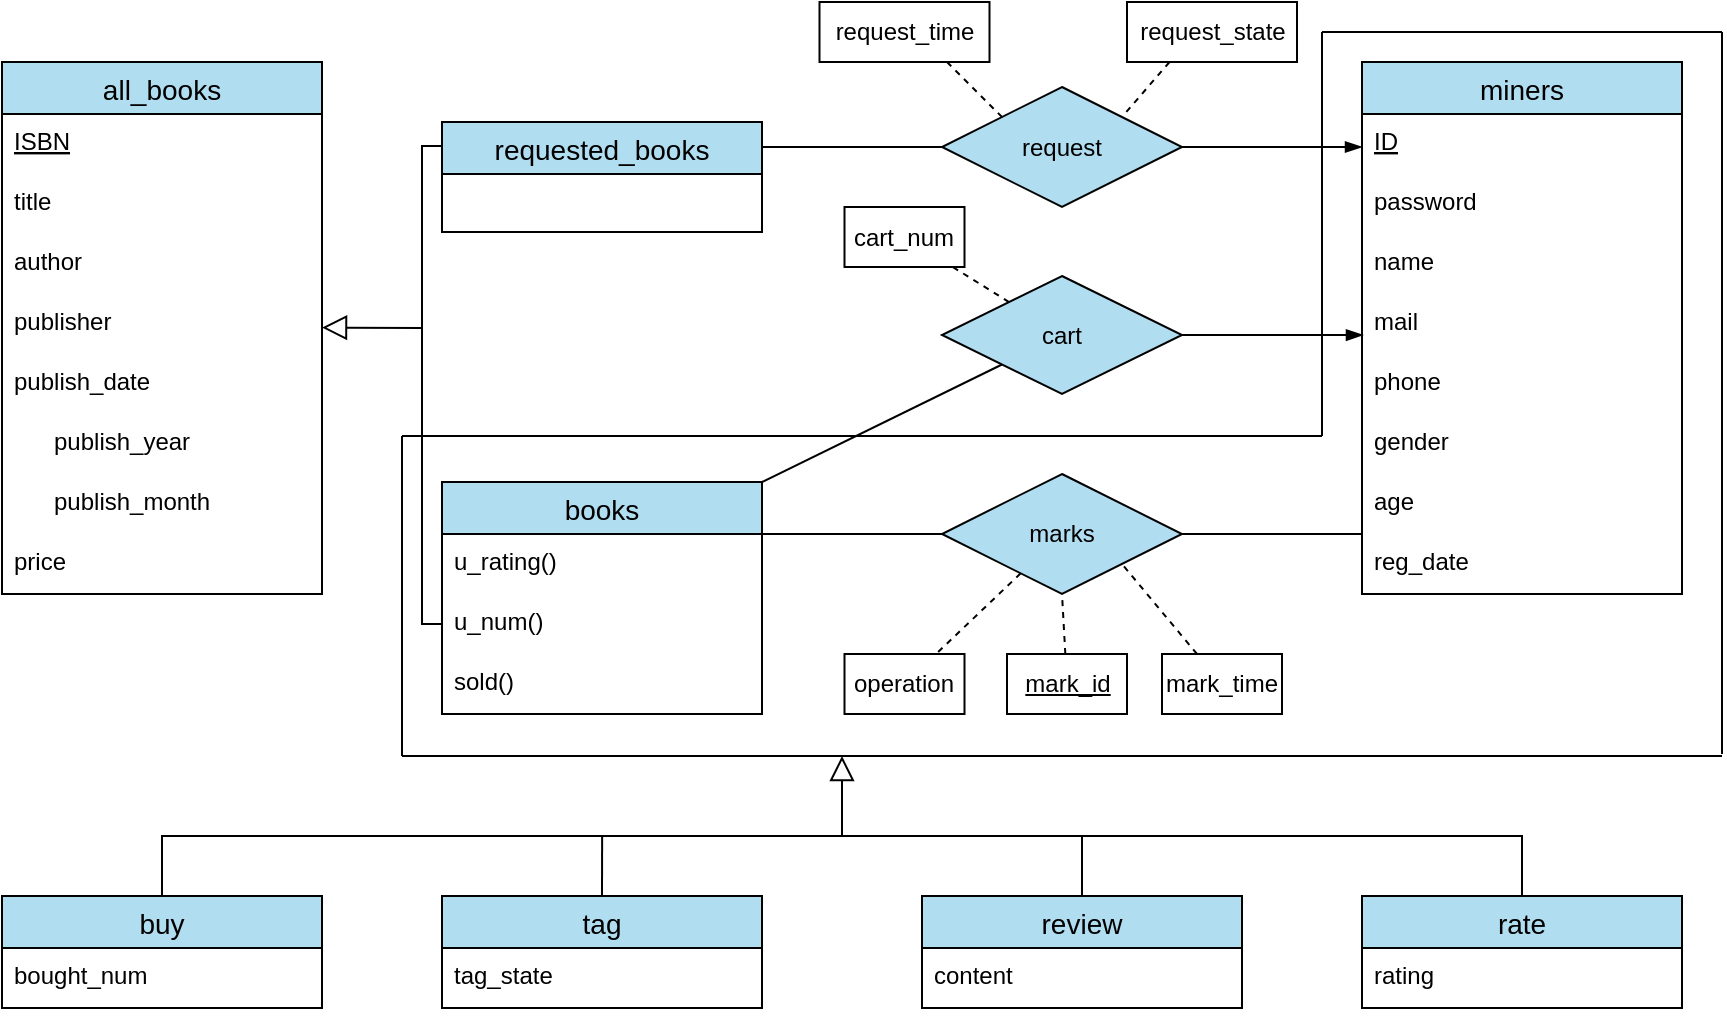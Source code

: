 <mxfile>
    <diagram id="h-iAuGnYCfHwZxnuqUmU" name="Page-1">
        <mxGraphModel dx="75" dy="44" grid="1" gridSize="10" guides="1" tooltips="1" connect="1" arrows="1" fold="1" page="1" pageScale="1" pageWidth="1169" pageHeight="827" background="none" math="0" shadow="0">
            <root>
                <mxCell id="0"/>
                <mxCell id="1" parent="0"/>
                <mxCell id="2" value="all_books" style="swimlane;fontStyle=0;childLayout=stackLayout;horizontal=1;startSize=26;horizontalStack=0;resizeParent=1;resizeParentMax=0;resizeLast=0;collapsible=1;marginBottom=0;align=center;fontSize=14;fillColor=#B1DDF0;fontColor=#000000;strokeColor=#000000;" parent="1" vertex="1">
                    <mxGeometry x="160" y="183" width="160" height="266" as="geometry"/>
                </mxCell>
                <mxCell id="3" value="ISBN" style="text;fillColor=none;spacingLeft=4;spacingRight=4;overflow=hidden;rotatable=0;points=[[0,0.5],[1,0.5]];portConstraint=eastwest;fontSize=12;fontColor=#000000;fontStyle=4" parent="2" vertex="1">
                    <mxGeometry y="26" width="160" height="30" as="geometry"/>
                </mxCell>
                <mxCell id="4" value="title" style="text;fillColor=none;spacingLeft=4;spacingRight=4;overflow=hidden;rotatable=0;points=[[0,0.5],[1,0.5]];portConstraint=eastwest;fontSize=12;fontColor=#000000;" parent="2" vertex="1">
                    <mxGeometry y="56" width="160" height="30" as="geometry"/>
                </mxCell>
                <mxCell id="5" value="author" style="text;fillColor=none;spacingLeft=4;spacingRight=4;overflow=hidden;rotatable=0;points=[[0,0.5],[1,0.5]];portConstraint=eastwest;fontSize=12;fontColor=#000000;" parent="2" vertex="1">
                    <mxGeometry y="86" width="160" height="30" as="geometry"/>
                </mxCell>
                <mxCell id="29" value="publisher" style="text;fillColor=none;spacingLeft=4;spacingRight=4;overflow=hidden;rotatable=0;points=[[0,0.5],[1,0.5]];portConstraint=eastwest;fontSize=12;fontColor=#000000;" parent="2" vertex="1">
                    <mxGeometry y="116" width="160" height="30" as="geometry"/>
                </mxCell>
                <mxCell id="30" value="publish_date" style="text;fillColor=none;spacingLeft=4;spacingRight=4;overflow=hidden;rotatable=0;points=[[0,0.5],[1,0.5]];portConstraint=eastwest;fontSize=12;fontColor=#000000;" parent="2" vertex="1">
                    <mxGeometry y="146" width="160" height="30" as="geometry"/>
                </mxCell>
                <mxCell id="31" value="      publish_year" style="text;fillColor=none;spacingLeft=4;spacingRight=4;overflow=hidden;rotatable=0;points=[[0,0.5],[1,0.5]];portConstraint=eastwest;fontSize=12;fontColor=#000000;" parent="2" vertex="1">
                    <mxGeometry y="176" width="160" height="30" as="geometry"/>
                </mxCell>
                <mxCell id="32" value="      publish_month" style="text;fillColor=none;spacingLeft=4;spacingRight=4;overflow=hidden;rotatable=0;points=[[0,0.5],[1,0.5]];portConstraint=eastwest;fontSize=12;fontColor=#000000;" parent="2" vertex="1">
                    <mxGeometry y="206" width="160" height="30" as="geometry"/>
                </mxCell>
                <mxCell id="33" value="price" style="text;fillColor=none;spacingLeft=4;spacingRight=4;overflow=hidden;rotatable=0;points=[[0,0.5],[1,0.5]];portConstraint=eastwest;fontSize=12;fontColor=#000000;" parent="2" vertex="1">
                    <mxGeometry y="236" width="160" height="30" as="geometry"/>
                </mxCell>
                <mxCell id="38" value="miners" style="swimlane;fontStyle=0;childLayout=stackLayout;horizontal=1;startSize=26;horizontalStack=0;resizeParent=1;resizeParentMax=0;resizeLast=0;collapsible=1;marginBottom=0;align=center;fontSize=14;fillColor=#B1DDF0;fontColor=#000000;strokeColor=#000000;" parent="1" vertex="1">
                    <mxGeometry x="840" y="183" width="160" height="266" as="geometry"/>
                </mxCell>
                <mxCell id="39" value="ID" style="text;fillColor=none;spacingLeft=4;spacingRight=4;overflow=hidden;rotatable=0;points=[[0,0.5],[1,0.5]];portConstraint=eastwest;fontSize=12;fontColor=#000000;fontStyle=4" parent="38" vertex="1">
                    <mxGeometry y="26" width="160" height="30" as="geometry"/>
                </mxCell>
                <mxCell id="40" value="password" style="text;fillColor=none;spacingLeft=4;spacingRight=4;overflow=hidden;rotatable=0;points=[[0,0.5],[1,0.5]];portConstraint=eastwest;fontSize=12;fontColor=#000000;" parent="38" vertex="1">
                    <mxGeometry y="56" width="160" height="30" as="geometry"/>
                </mxCell>
                <mxCell id="41" value="name" style="text;fillColor=none;spacingLeft=4;spacingRight=4;overflow=hidden;rotatable=0;points=[[0,0.5],[1,0.5]];portConstraint=eastwest;fontSize=12;fontColor=#000000;" parent="38" vertex="1">
                    <mxGeometry y="86" width="160" height="30" as="geometry"/>
                </mxCell>
                <mxCell id="42" value="mail" style="text;fillColor=none;spacingLeft=4;spacingRight=4;overflow=hidden;rotatable=0;points=[[0,0.5],[1,0.5]];portConstraint=eastwest;fontSize=12;fontColor=#000000;" parent="38" vertex="1">
                    <mxGeometry y="116" width="160" height="30" as="geometry"/>
                </mxCell>
                <mxCell id="43" value="phone" style="text;fillColor=none;spacingLeft=4;spacingRight=4;overflow=hidden;rotatable=0;points=[[0,0.5],[1,0.5]];portConstraint=eastwest;fontSize=12;fontColor=#000000;" parent="38" vertex="1">
                    <mxGeometry y="146" width="160" height="30" as="geometry"/>
                </mxCell>
                <mxCell id="44" value="gender" style="text;fillColor=none;spacingLeft=4;spacingRight=4;overflow=hidden;rotatable=0;points=[[0,0.5],[1,0.5]];portConstraint=eastwest;fontSize=12;fontColor=#000000;" parent="38" vertex="1">
                    <mxGeometry y="176" width="160" height="30" as="geometry"/>
                </mxCell>
                <mxCell id="45" value="age" style="text;fillColor=none;spacingLeft=4;spacingRight=4;overflow=hidden;rotatable=0;points=[[0,0.5],[1,0.5]];portConstraint=eastwest;fontSize=12;fontColor=#000000;" parent="38" vertex="1">
                    <mxGeometry y="206" width="160" height="30" as="geometry"/>
                </mxCell>
                <mxCell id="134" value="reg_date" style="text;fillColor=none;spacingLeft=4;spacingRight=4;overflow=hidden;rotatable=0;points=[[0,0.5],[1,0.5]];portConstraint=eastwest;fontSize=12;fontColor=#000000;" parent="38" vertex="1">
                    <mxGeometry y="236" width="160" height="30" as="geometry"/>
                </mxCell>
                <mxCell id="52" style="edgeStyle=orthogonalEdgeStyle;rounded=0;orthogonalLoop=1;jettySize=auto;html=1;entryX=0;entryY=0.5;entryDx=0;entryDy=0;exitX=0;exitY=0.5;exitDx=0;exitDy=0;endArrow=none;endFill=0;labelBackgroundColor=#09555B;fontColor=#000000;strokeColor=#000000;" parent="1" source="35" target="84" edge="1">
                    <mxGeometry relative="1" as="geometry">
                        <mxPoint x="390.0" y="409" as="sourcePoint"/>
                        <mxPoint x="390.0" y="249" as="targetPoint"/>
                        <Array as="points">
                            <mxPoint x="370" y="464"/>
                            <mxPoint x="370" y="225"/>
                        </Array>
                    </mxGeometry>
                </mxCell>
                <mxCell id="57" style="edgeStyle=none;rounded=0;orthogonalLoop=1;jettySize=auto;html=1;startArrow=none;startFill=0;startSize=6;endArrow=none;endFill=0;endSize=6;entryX=0;entryY=1;entryDx=0;entryDy=0;exitX=1;exitY=0;exitDx=0;exitDy=0;labelBackgroundColor=#09555B;fontColor=#000000;strokeColor=#000000;" parent="1" source="80" target="58" edge="1">
                    <mxGeometry relative="1" as="geometry">
                        <mxPoint x="610.0" y="343.0" as="targetPoint"/>
                        <mxPoint x="480.0" y="369.378" as="sourcePoint"/>
                    </mxGeometry>
                </mxCell>
                <mxCell id="55" style="rounded=0;orthogonalLoop=1;jettySize=auto;html=1;entryX=1;entryY=0.227;entryDx=0;entryDy=0;startArrow=none;startFill=0;startSize=6;endArrow=none;endFill=0;endSize=6;exitX=0;exitY=0.5;exitDx=0;exitDy=0;labelBackgroundColor=#09555B;fontColor=#000000;strokeColor=#000000;entryPerimeter=0;" parent="1" source="54" target="84" edge="1">
                    <mxGeometry relative="1" as="geometry">
                        <mxPoint x="480.0" y="221" as="targetPoint"/>
                    </mxGeometry>
                </mxCell>
                <mxCell id="137" style="edgeStyle=none;rounded=0;orthogonalLoop=1;jettySize=auto;html=1;exitX=1;exitY=0.5;exitDx=0;exitDy=0;endArrow=blockThin;endFill=1;strokeColor=#000000;entryX=0;entryY=0.551;entryDx=0;entryDy=0;entryPerimeter=0;" parent="1" source="54" target="39" edge="1">
                    <mxGeometry relative="1" as="geometry">
                        <mxPoint x="790" y="225.542" as="targetPoint"/>
                    </mxGeometry>
                </mxCell>
                <mxCell id="54" value="request" style="shape=rhombus;perimeter=rhombusPerimeter;whiteSpace=wrap;html=1;align=center;fillColor=#B1DDF0;fontColor=#000000;strokeColor=#000000;" parent="1" vertex="1">
                    <mxGeometry x="630" y="195.5" width="120" height="60" as="geometry"/>
                </mxCell>
                <mxCell id="61" style="edgeStyle=none;rounded=0;orthogonalLoop=1;jettySize=auto;html=1;startArrow=none;startFill=0;startSize=6;endArrow=none;endFill=0;endSize=6;labelBackgroundColor=#09555B;fontColor=#000000;dashed=1;strokeColor=#000000;" parent="1" source="58" target="62" edge="1">
                    <mxGeometry relative="1" as="geometry">
                        <mxPoint x="570" y="283" as="targetPoint"/>
                    </mxGeometry>
                </mxCell>
                <mxCell id="141" style="edgeStyle=none;rounded=0;orthogonalLoop=1;jettySize=auto;html=1;exitX=1;exitY=0.5;exitDx=0;exitDy=0;entryX=0.003;entryY=0.685;entryDx=0;entryDy=0;entryPerimeter=0;strokeColor=#000000;endArrow=blockThin;endFill=1;" edge="1" parent="1" source="58" target="42">
                    <mxGeometry relative="1" as="geometry">
                        <mxPoint x="830" y="320" as="targetPoint"/>
                    </mxGeometry>
                </mxCell>
                <mxCell id="58" value="cart" style="shape=rhombus;perimeter=rhombusPerimeter;whiteSpace=wrap;html=1;align=center;fillColor=#B1DDF0;fontColor=#000000;strokeColor=#000000;" parent="1" vertex="1">
                    <mxGeometry x="630" y="290" width="120" height="59" as="geometry"/>
                </mxCell>
                <mxCell id="62" value="cart_num" style="whiteSpace=wrap;html=1;align=center;fontColor=#000000;fillColor=none;strokeColor=#000000;" parent="1" vertex="1">
                    <mxGeometry x="581.25" y="255.5" width="60" height="30" as="geometry"/>
                </mxCell>
                <mxCell id="80" value="books" style="swimlane;fontStyle=0;childLayout=stackLayout;horizontal=1;startSize=26;horizontalStack=0;resizeParent=1;resizeParentMax=0;resizeLast=0;collapsible=1;marginBottom=0;align=center;fontSize=14;fillColor=#B1DDF0;fontColor=#000000;strokeColor=#000000;" parent="1" vertex="1">
                    <mxGeometry x="380" y="393" width="160" height="116" as="geometry">
                        <mxRectangle x="380" y="393" width="70" height="26" as="alternateBounds"/>
                    </mxGeometry>
                </mxCell>
                <mxCell id="34" value="u_rating()" style="text;fillColor=none;spacingLeft=4;spacingRight=4;overflow=hidden;rotatable=0;points=[[0,0.5],[1,0.5]];portConstraint=eastwest;fontSize=12;fontColor=#000000;" parent="80" vertex="1">
                    <mxGeometry y="26" width="160" height="30" as="geometry"/>
                </mxCell>
                <mxCell id="35" value="u_num()" style="text;fillColor=none;spacingLeft=4;spacingRight=4;overflow=hidden;rotatable=0;points=[[0,0.5],[1,0.5]];portConstraint=eastwest;fontSize=12;fontColor=#000000;" parent="80" vertex="1">
                    <mxGeometry y="56" width="160" height="30" as="geometry"/>
                </mxCell>
                <mxCell id="36" value="sold()" style="text;fillColor=none;spacingLeft=4;spacingRight=4;overflow=hidden;rotatable=0;points=[[0,0.5],[1,0.5]];portConstraint=eastwest;fontSize=12;fontColor=#000000;" parent="80" vertex="1">
                    <mxGeometry y="86" width="160" height="30" as="geometry"/>
                </mxCell>
                <mxCell id="84" value="requested_books" style="swimlane;fontStyle=0;childLayout=stackLayout;horizontal=1;startSize=26;horizontalStack=0;resizeParent=1;resizeParentMax=0;resizeLast=0;collapsible=1;marginBottom=0;align=center;fontSize=14;fillColor=#B1DDF0;fontColor=#000000;strokeColor=#000000;" parent="1" vertex="1">
                    <mxGeometry x="380" y="213" width="160" height="55" as="geometry">
                        <mxRectangle x="380" y="213" width="70" height="26" as="alternateBounds"/>
                    </mxGeometry>
                </mxCell>
                <mxCell id="90" style="edgeStyle=none;rounded=0;orthogonalLoop=1;jettySize=auto;html=1;exitX=0.75;exitY=1;exitDx=0;exitDy=0;entryX=0;entryY=0;entryDx=0;entryDy=0;startArrow=none;startFill=0;startSize=6;endArrow=none;endFill=0;endSize=6;labelBackgroundColor=#09555B;fontColor=#000000;dashed=1;strokeColor=#000000;" parent="1" source="88" target="54" edge="1">
                    <mxGeometry relative="1" as="geometry"/>
                </mxCell>
                <mxCell id="88" value="request_time" style="whiteSpace=wrap;html=1;align=center;fontColor=#000000;fillColor=none;strokeColor=#000000;" parent="1" vertex="1">
                    <mxGeometry x="568.75" y="153" width="85" height="30" as="geometry"/>
                </mxCell>
                <mxCell id="91" style="edgeStyle=none;rounded=0;orthogonalLoop=1;jettySize=auto;html=1;exitX=0.25;exitY=1;exitDx=0;exitDy=0;startArrow=none;startFill=0;startSize=6;endArrow=none;endFill=0;endSize=6;entryX=1;entryY=0;entryDx=0;entryDy=0;labelBackgroundColor=#09555B;fontColor=#000000;dashed=1;strokeColor=#000000;" parent="1" source="89" target="54" edge="1">
                    <mxGeometry relative="1" as="geometry"/>
                </mxCell>
                <mxCell id="89" value="request_state" style="whiteSpace=wrap;html=1;align=center;fontColor=#000000;fillColor=none;strokeColor=#000000;" parent="1" vertex="1">
                    <mxGeometry x="722.5" y="153" width="85" height="30" as="geometry"/>
                </mxCell>
                <mxCell id="92" style="edgeStyle=none;rounded=0;orthogonalLoop=1;jettySize=auto;html=1;startArrow=none;startFill=0;startSize=6;endArrow=none;endFill=0;endSize=6;labelBackgroundColor=#09555B;fontColor=#000000;dashed=1;strokeColor=#000000;" parent="1" source="93" target="94" edge="1">
                    <mxGeometry relative="1" as="geometry">
                        <mxPoint x="562.5" y="388" as="targetPoint"/>
                    </mxGeometry>
                </mxCell>
                <mxCell id="95" style="edgeStyle=none;rounded=0;orthogonalLoop=1;jettySize=auto;html=1;startArrow=none;startFill=0;startSize=6;endArrow=none;endFill=0;endSize=6;labelBackgroundColor=#09555B;fontColor=#000000;strokeColor=#000000;exitX=1;exitY=0.5;exitDx=0;exitDy=0;entryX=0;entryY=0;entryDx=0;entryDy=0;entryPerimeter=0;" parent="1" source="93" target="134" edge="1">
                    <mxGeometry relative="1" as="geometry">
                        <mxPoint x="800" y="419" as="targetPoint"/>
                    </mxGeometry>
                </mxCell>
                <mxCell id="133" style="rounded=0;orthogonalLoop=1;jettySize=auto;html=1;exitX=0;exitY=0.5;exitDx=0;exitDy=0;strokeColor=#000000;endArrow=none;endFill=0;entryX=1;entryY=0;entryDx=0;entryDy=0;entryPerimeter=0;" parent="1" source="93" target="34" edge="1">
                    <mxGeometry relative="1" as="geometry">
                        <mxPoint x="560" y="404" as="targetPoint"/>
                    </mxGeometry>
                </mxCell>
                <mxCell id="93" value="marks" style="shape=rhombus;perimeter=rhombusPerimeter;whiteSpace=wrap;html=1;align=center;fillColor=#B1DDF0;fontColor=#000000;strokeColor=#000000;" parent="1" vertex="1">
                    <mxGeometry x="630" y="389" width="120" height="60" as="geometry"/>
                </mxCell>
                <mxCell id="94" value="operation" style="whiteSpace=wrap;html=1;align=center;fontColor=#000000;fillColor=none;strokeColor=#000000;" parent="1" vertex="1">
                    <mxGeometry x="581.25" y="479" width="60" height="30" as="geometry"/>
                </mxCell>
                <mxCell id="97" style="edgeStyle=none;rounded=0;orthogonalLoop=1;jettySize=auto;html=1;entryX=0.5;entryY=1;entryDx=0;entryDy=0;startArrow=none;startFill=0;startSize=6;endArrow=none;endFill=0;endSize=6;labelBackgroundColor=#09555B;fontColor=#000000;dashed=1;strokeColor=#000000;" parent="1" source="96" target="93" edge="1">
                    <mxGeometry relative="1" as="geometry"/>
                </mxCell>
                <mxCell id="96" value="&lt;u&gt;mark_id&lt;/u&gt;" style="whiteSpace=wrap;html=1;align=center;fontColor=#000000;fillColor=none;strokeColor=#000000;" parent="1" vertex="1">
                    <mxGeometry x="662.5" y="479" width="60" height="30" as="geometry"/>
                </mxCell>
                <mxCell id="99" style="edgeStyle=none;rounded=0;orthogonalLoop=1;jettySize=auto;html=1;entryX=1;entryY=1;entryDx=0;entryDy=0;startArrow=none;startFill=0;startSize=6;endArrow=none;endFill=0;endSize=6;labelBackgroundColor=#09555B;fontColor=#000000;dashed=1;strokeColor=#000000;" parent="1" source="98" target="93" edge="1">
                    <mxGeometry relative="1" as="geometry"/>
                </mxCell>
                <mxCell id="98" value="mark_time" style="whiteSpace=wrap;html=1;align=center;fontColor=#000000;fillColor=none;strokeColor=#000000;" parent="1" vertex="1">
                    <mxGeometry x="740" y="479" width="60" height="30" as="geometry"/>
                </mxCell>
                <mxCell id="101" value="" style="endArrow=none;html=1;rounded=0;startArrow=block;startFill=0;startSize=10;labelBackgroundColor=#09555B;fontColor=#000000;strokeColor=#000000;" parent="1" edge="1">
                    <mxGeometry relative="1" as="geometry">
                        <mxPoint x="320" y="315.76" as="sourcePoint"/>
                        <mxPoint x="370" y="316" as="targetPoint"/>
                    </mxGeometry>
                </mxCell>
                <mxCell id="103" value="" style="endArrow=none;html=1;rounded=0;labelBackgroundColor=#09555B;fontColor=#000000;strokeColor=#000000;" parent="1" edge="1">
                    <mxGeometry relative="1" as="geometry">
                        <mxPoint x="360" y="370" as="sourcePoint"/>
                        <mxPoint x="820" y="370" as="targetPoint"/>
                    </mxGeometry>
                </mxCell>
                <mxCell id="104" value="" style="endArrow=none;html=1;rounded=0;labelBackgroundColor=#09555B;fontColor=#000000;strokeColor=#000000;" parent="1" edge="1">
                    <mxGeometry relative="1" as="geometry">
                        <mxPoint x="360" y="370" as="sourcePoint"/>
                        <mxPoint x="360" y="530" as="targetPoint"/>
                    </mxGeometry>
                </mxCell>
                <mxCell id="107" value="" style="endArrow=none;html=1;rounded=0;labelBackgroundColor=#09555B;fontColor=#000000;strokeColor=#000000;" parent="1" edge="1">
                    <mxGeometry relative="1" as="geometry">
                        <mxPoint x="360" y="530" as="sourcePoint"/>
                        <mxPoint x="1020" y="530" as="targetPoint"/>
                    </mxGeometry>
                </mxCell>
                <mxCell id="108" value="" style="endArrow=none;html=1;rounded=0;labelBackgroundColor=#09555B;fontColor=#000000;strokeColor=#000000;" parent="1" edge="1">
                    <mxGeometry relative="1" as="geometry">
                        <mxPoint x="1020" y="168" as="sourcePoint"/>
                        <mxPoint x="1020" y="529" as="targetPoint"/>
                    </mxGeometry>
                </mxCell>
                <mxCell id="109" value="" style="endArrow=none;html=1;rounded=0;labelBackgroundColor=#09555B;fontColor=#000000;strokeColor=#000000;" parent="1" edge="1">
                    <mxGeometry relative="1" as="geometry">
                        <mxPoint x="820" y="168" as="sourcePoint"/>
                        <mxPoint x="1020" y="168" as="targetPoint"/>
                    </mxGeometry>
                </mxCell>
                <mxCell id="110" value="" style="endArrow=none;html=1;rounded=0;labelBackgroundColor=#09555B;fontColor=#000000;strokeColor=#000000;" parent="1" edge="1">
                    <mxGeometry relative="1" as="geometry">
                        <mxPoint x="820" y="168" as="sourcePoint"/>
                        <mxPoint x="820" y="370" as="targetPoint"/>
                    </mxGeometry>
                </mxCell>
                <mxCell id="128" style="edgeStyle=orthogonalEdgeStyle;rounded=0;orthogonalLoop=1;jettySize=auto;html=1;exitX=0.5;exitY=0;exitDx=0;exitDy=0;entryX=0.5;entryY=0;entryDx=0;entryDy=0;startArrow=none;startFill=0;startSize=10;endArrow=none;endFill=0;endSize=6;labelBackgroundColor=#09555B;fontColor=#000000;strokeColor=#000000;" parent="1" source="111" target="124" edge="1">
                    <mxGeometry relative="1" as="geometry">
                        <Array as="points">
                            <mxPoint x="240" y="570"/>
                            <mxPoint x="920" y="570"/>
                        </Array>
                    </mxGeometry>
                </mxCell>
                <mxCell id="111" value="buy" style="swimlane;fontStyle=0;childLayout=stackLayout;horizontal=1;startSize=26;horizontalStack=0;resizeParent=1;resizeParentMax=0;resizeLast=0;collapsible=1;marginBottom=0;align=center;fontSize=14;fillColor=#B1DDF0;fontColor=#000000;strokeColor=#000000;" parent="1" vertex="1">
                    <mxGeometry x="160" y="600" width="160" height="56" as="geometry"/>
                </mxCell>
                <mxCell id="112" value="bought_num&#10;" style="text;fillColor=none;spacingLeft=4;spacingRight=4;overflow=hidden;rotatable=0;points=[[0,0.5],[1,0.5]];portConstraint=eastwest;fontSize=12;fontColor=#000000;" parent="111" vertex="1">
                    <mxGeometry y="26" width="160" height="30" as="geometry"/>
                </mxCell>
                <mxCell id="132" style="edgeStyle=orthogonalEdgeStyle;rounded=0;orthogonalLoop=1;jettySize=auto;html=1;exitX=0.5;exitY=0;exitDx=0;exitDy=0;startArrow=none;startFill=0;startSize=10;endArrow=none;endFill=0;endSize=6;labelBackgroundColor=#09555B;fontColor=#000000;strokeColor=#000000;" parent="1" source="116" edge="1">
                    <mxGeometry relative="1" as="geometry">
                        <mxPoint x="460.065" y="570" as="targetPoint"/>
                    </mxGeometry>
                </mxCell>
                <mxCell id="116" value="tag" style="swimlane;fontStyle=0;childLayout=stackLayout;horizontal=1;startSize=26;horizontalStack=0;resizeParent=1;resizeParentMax=0;resizeLast=0;collapsible=1;marginBottom=0;align=center;fontSize=14;fillColor=#B1DDF0;fontColor=#000000;strokeColor=#000000;" parent="1" vertex="1">
                    <mxGeometry x="380" y="600" width="160" height="56" as="geometry"/>
                </mxCell>
                <mxCell id="117" value="tag_state" style="text;fillColor=none;spacingLeft=4;spacingRight=4;overflow=hidden;rotatable=0;points=[[0,0.5],[1,0.5]];portConstraint=eastwest;fontSize=12;fontColor=#000000;" parent="116" vertex="1">
                    <mxGeometry y="26" width="160" height="30" as="geometry"/>
                </mxCell>
                <mxCell id="130" style="edgeStyle=orthogonalEdgeStyle;rounded=0;orthogonalLoop=1;jettySize=auto;html=1;exitX=0.5;exitY=0;exitDx=0;exitDy=0;startArrow=none;startFill=0;startSize=10;endArrow=none;endFill=0;endSize=6;labelBackgroundColor=#09555B;fontColor=#000000;strokeColor=#000000;" parent="1" source="120" edge="1">
                    <mxGeometry relative="1" as="geometry">
                        <mxPoint x="700" y="570" as="targetPoint"/>
                    </mxGeometry>
                </mxCell>
                <mxCell id="120" value="review" style="swimlane;fontStyle=0;childLayout=stackLayout;horizontal=1;startSize=26;horizontalStack=0;resizeParent=1;resizeParentMax=0;resizeLast=0;collapsible=1;marginBottom=0;align=center;fontSize=14;fillColor=#B1DDF0;fontColor=#000000;strokeColor=#000000;" parent="1" vertex="1">
                    <mxGeometry x="620" y="600" width="160" height="56" as="geometry"/>
                </mxCell>
                <mxCell id="121" value="content" style="text;fillColor=none;spacingLeft=4;spacingRight=4;overflow=hidden;rotatable=0;points=[[0,0.5],[1,0.5]];portConstraint=eastwest;fontSize=12;fontColor=#000000;" parent="120" vertex="1">
                    <mxGeometry y="26" width="160" height="30" as="geometry"/>
                </mxCell>
                <mxCell id="124" value="rate" style="swimlane;fontStyle=0;childLayout=stackLayout;horizontal=1;startSize=26;horizontalStack=0;resizeParent=1;resizeParentMax=0;resizeLast=0;collapsible=1;marginBottom=0;align=center;fontSize=14;fillColor=#B1DDF0;fontColor=#000000;strokeColor=#000000;" parent="1" vertex="1">
                    <mxGeometry x="840" y="600" width="160" height="56" as="geometry"/>
                </mxCell>
                <mxCell id="125" value="rating" style="text;fillColor=none;spacingLeft=4;spacingRight=4;overflow=hidden;rotatable=0;points=[[0,0.5],[1,0.5]];portConstraint=eastwest;fontSize=12;fontColor=#000000;" parent="124" vertex="1">
                    <mxGeometry y="26" width="160" height="30" as="geometry"/>
                </mxCell>
                <mxCell id="131" value="" style="endArrow=none;html=1;rounded=0;startArrow=block;startFill=0;startSize=10;labelBackgroundColor=#09555B;fontColor=#000000;strokeColor=#000000;" parent="1" edge="1">
                    <mxGeometry relative="1" as="geometry">
                        <mxPoint x="580" y="530" as="sourcePoint"/>
                        <mxPoint x="580" y="570" as="targetPoint"/>
                    </mxGeometry>
                </mxCell>
            </root>
        </mxGraphModel>
    </diagram>
</mxfile>